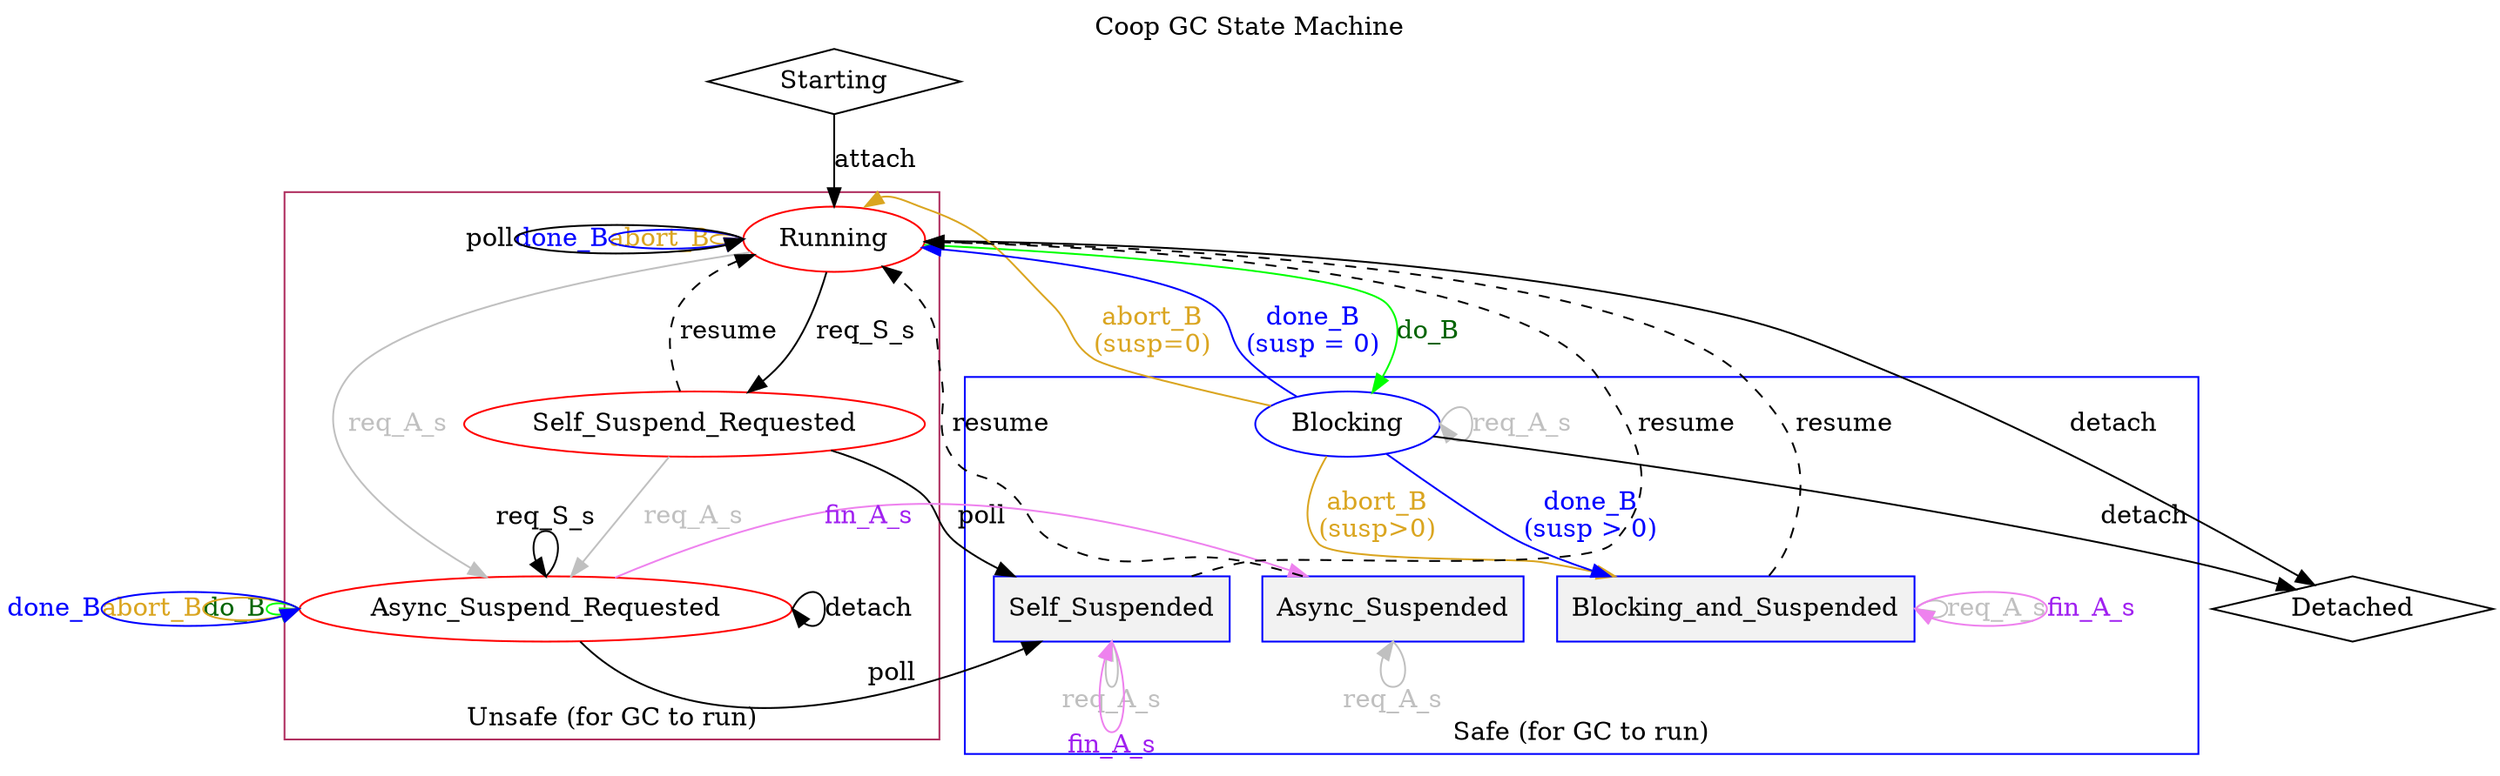 digraph GC {
	label = "Coop GC State Machine";
	labelloc = "t"
	remincross = true;
	
	// Thread states
	Starting [shape=diamond];
	subgraph cluster_Unsafe {
		label = "Unsafe (for GC to run)" ;
		labelloc = "b";
		node [color = red];
		color = maroon;
		style = solid;
		Running ;
		Self_Suspend_Requested ;
		Async_Suspend_Requested ;
	} ;
	subgraph cluster_Safe {
		labelloc = "b";
		label = "Safe (for GC to run)" ;
		node [color = blue];
		color = blue;
		style = solid;
		Blocking ;
		subgraph cluster_Suspended {
			label = "" ;
			style = invis;
			node [shape = "rectangle", style = "filled", fillcolor = "grey95"];
			
			Async_Suspended ;
			Self_Suspended ;
			Blocking_and_Suspended [shape = "rectangle", style = "filled,solid", fillcolor="grey95"];
		};
	} ;
		
	Detached [shape=diamond] ;

	// attach
	{
		edge [label = "attach"];
		Starting -> Running;
	}
	// detach
	{
		edge [label = "detach"];
		{ Running Blocking } -> Detached ;
		Async_Suspend_Requested:e -> Async_Suspend_Requested:e;
	}
	

	// do blocking
	{
		edge [label = "do_B", color = "green", fontcolor="darkgreen"];
		Running -> Blocking;
		Async_Suspend_Requested:w -> Async_Suspend_Requested:w;
	}
	
	// abort blocking
	{
		edge [label = "abort_B", color = "goldenrod", fontcolor="goldenrod"];
		Running:w -> Running:w;
		Async_Suspend_Requested:w -> Async_Suspend_Requested:w;
		Blocking -> Running:ne [label = "abort_B\n(susp=0)", constraint = false];
		Blocking -> Blocking_and_Suspended [label = "abort_B\n(susp>0)"];
	}

	// done blocking
	{
		edge [label = "done_B", color = "blue", fontcolor="blue"];
		Running:w -> Running:w;
		Async_Suspend_Requested:w -> Async_Suspend_Requested:w;
		Blocking -> Running [label = "done_B\n(susp = 0)", constraint = false]
		Blocking -> Blocking_and_Suspended [ label = "done_B\n(susp > 0)"];
	}

	// request_self_suspension
	{
		edge [label = "req_S_s"];
		Running -> Self_Suspend_Requested;
		Async_Suspend_Requested:n -> Async_Suspend_Requested:n;
	}
	
	// request_async_suspension
	{
		edge [label = "req_A_s", color="grey", fontcolor="grey"];
		{ Running Self_Suspend_Requested } -> Async_Suspend_Requested;
		Async_Suspended:s -> Async_Suspended:s;
		Self_Suspended:s -> Self_Suspended:s;
		Blocking_and_Suspended:e -> Blocking_and_Suspended:e;
		Blocking:e -> Blocking:e;
	}
	
	// poll
	{
		edge [label = "poll"];
		Running:w -> Running:w;
		Async_Suspend_Requested:se -> Self_Suspended;
		Self_Suspend_Requested -> Self_Suspended; 
	}

	// resume, just the non-error cases that don't alter the suspend count.
	{
		edge [label ="resume" style = "dashed"];
		{ Async_Suspended Self_Suspended Blocking_and_Suspended Self_Suspend_Requested } -> Running;
	}
	
	// finish_async_suspend
	{
		edge [label = "fin_A_s", color="violet", fontcolor="purple"];
		Self_Suspended:s -> Self_Suspended:s;
		Blocking_and_Suspended:e -> Blocking_and_Suspended:e;
		Async_Suspend_Requested -> Async_Suspended;
        }

}
